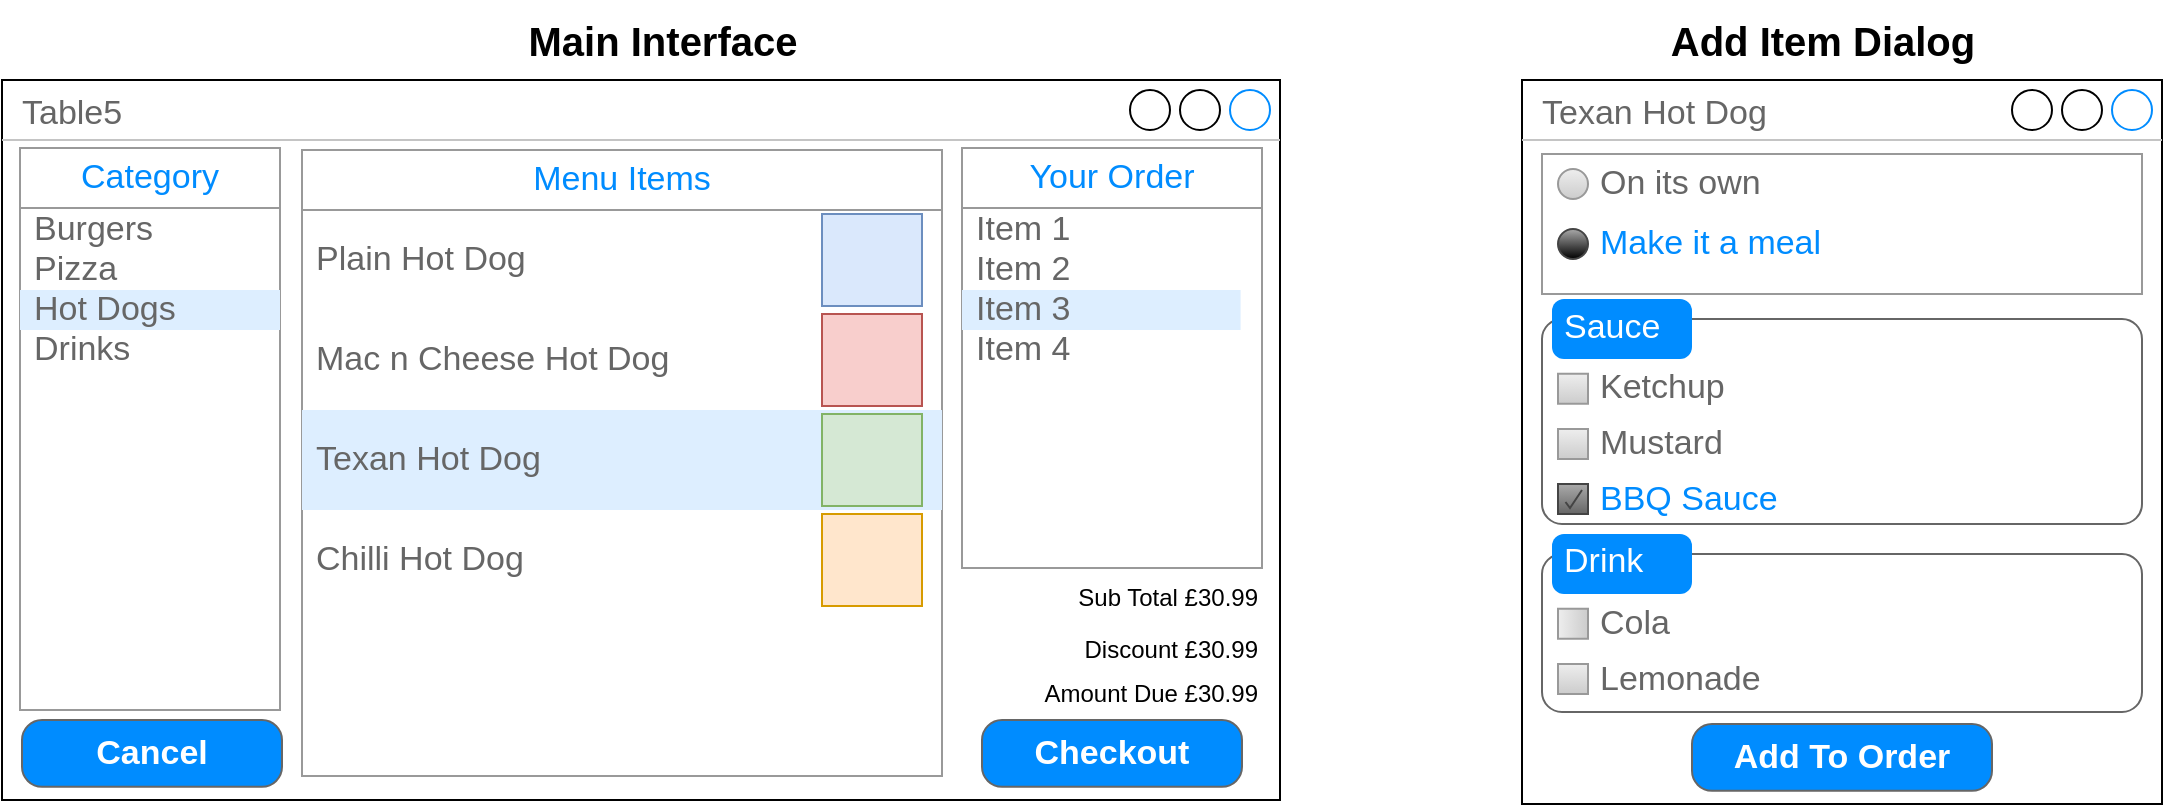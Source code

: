 <mxfile version="21.7.5" type="device">
  <diagram name="Page-1" id="X_dlBx2BYerW7VCUBiFp">
    <mxGraphModel dx="1357" dy="884" grid="1" gridSize="10" guides="1" tooltips="1" connect="1" arrows="1" fold="1" page="1" pageScale="1" pageWidth="1169" pageHeight="827" math="0" shadow="0">
      <root>
        <mxCell id="0" />
        <mxCell id="1" parent="0" />
        <mxCell id="SvR5jVXqjebpBsFGr7Dn-1" value="Table5" style="strokeWidth=1;shadow=0;dashed=0;align=center;html=1;shape=mxgraph.mockup.containers.window;align=left;verticalAlign=top;spacingLeft=8;strokeColor2=#008cff;strokeColor3=#c4c4c4;fontColor=#666666;mainText=;fontSize=17;labelBackgroundColor=none;whiteSpace=wrap;" vertex="1" parent="1">
          <mxGeometry x="40" y="80" width="639" height="360" as="geometry" />
        </mxCell>
        <mxCell id="SvR5jVXqjebpBsFGr7Dn-2" value="" style="strokeWidth=1;shadow=0;dashed=0;align=center;html=1;shape=mxgraph.mockup.forms.rrect;rSize=0;strokeColor=#999999;fillColor=#ffffff;" vertex="1" parent="1">
          <mxGeometry x="49" y="115" width="130" height="280" as="geometry" />
        </mxCell>
        <mxCell id="SvR5jVXqjebpBsFGr7Dn-3" value="Category" style="strokeWidth=1;shadow=0;dashed=0;align=center;html=1;shape=mxgraph.mockup.forms.rrect;rSize=0;strokeColor=#999999;fontColor=#008cff;fontSize=17;fillColor=#ffffff;resizeWidth=1;whiteSpace=wrap;" vertex="1" parent="SvR5jVXqjebpBsFGr7Dn-2">
          <mxGeometry width="130" height="30" relative="1" as="geometry">
            <mxPoint y="-1" as="offset" />
          </mxGeometry>
        </mxCell>
        <mxCell id="SvR5jVXqjebpBsFGr7Dn-4" value="Burgers" style="strokeWidth=1;shadow=0;dashed=0;align=center;html=1;shape=mxgraph.mockup.forms.anchor;fontSize=17;fontColor=#666666;align=left;spacingLeft=5;resizeWidth=1;whiteSpace=wrap;" vertex="1" parent="SvR5jVXqjebpBsFGr7Dn-2">
          <mxGeometry width="130" height="20" relative="1" as="geometry">
            <mxPoint y="30" as="offset" />
          </mxGeometry>
        </mxCell>
        <mxCell id="SvR5jVXqjebpBsFGr7Dn-5" value="Pizza" style="strokeWidth=1;shadow=0;dashed=0;align=center;html=1;shape=mxgraph.mockup.forms.anchor;fontSize=17;fontColor=#666666;align=left;spacingLeft=5;resizeWidth=1;whiteSpace=wrap;" vertex="1" parent="SvR5jVXqjebpBsFGr7Dn-2">
          <mxGeometry width="130" height="20" relative="1" as="geometry">
            <mxPoint y="50" as="offset" />
          </mxGeometry>
        </mxCell>
        <mxCell id="SvR5jVXqjebpBsFGr7Dn-6" value="Hot Dogs" style="strokeWidth=1;shadow=0;dashed=0;align=center;html=1;shape=mxgraph.mockup.forms.rrect;rSize=0;fontSize=17;fontColor=#666666;align=left;spacingLeft=5;fillColor=#ddeeff;strokeColor=none;resizeWidth=1;whiteSpace=wrap;" vertex="1" parent="SvR5jVXqjebpBsFGr7Dn-2">
          <mxGeometry width="130" height="20" relative="1" as="geometry">
            <mxPoint y="70" as="offset" />
          </mxGeometry>
        </mxCell>
        <mxCell id="SvR5jVXqjebpBsFGr7Dn-7" value="Drinks" style="strokeWidth=1;shadow=0;dashed=0;align=center;html=1;shape=mxgraph.mockup.forms.anchor;fontSize=17;fontColor=#666666;align=left;spacingLeft=5;resizeWidth=1;whiteSpace=wrap;" vertex="1" parent="SvR5jVXqjebpBsFGr7Dn-2">
          <mxGeometry width="130" height="20" relative="1" as="geometry">
            <mxPoint y="90" as="offset" />
          </mxGeometry>
        </mxCell>
        <mxCell id="SvR5jVXqjebpBsFGr7Dn-8" value="" style="strokeWidth=1;shadow=0;dashed=0;align=center;html=1;shape=mxgraph.mockup.forms.rrect;rSize=0;strokeColor=#999999;fillColor=#ffffff;" vertex="1" parent="1">
          <mxGeometry x="190" y="115" width="320" height="313" as="geometry" />
        </mxCell>
        <mxCell id="SvR5jVXqjebpBsFGr7Dn-9" value="Menu Items" style="strokeWidth=1;shadow=0;dashed=0;align=center;html=1;shape=mxgraph.mockup.forms.rrect;rSize=0;strokeColor=#999999;fontColor=#008cff;fontSize=17;fillColor=#ffffff;resizeWidth=1;whiteSpace=wrap;" vertex="1" parent="SvR5jVXqjebpBsFGr7Dn-8">
          <mxGeometry width="320.0" height="30" relative="1" as="geometry">
            <mxPoint as="offset" />
          </mxGeometry>
        </mxCell>
        <mxCell id="SvR5jVXqjebpBsFGr7Dn-10" value="Plain Hot Dog" style="strokeWidth=1;shadow=0;dashed=0;align=center;html=1;shape=mxgraph.mockup.forms.anchor;fontSize=17;fontColor=#666666;align=left;spacingLeft=5;resizeWidth=1;whiteSpace=wrap;" vertex="1" parent="SvR5jVXqjebpBsFGr7Dn-8">
          <mxGeometry width="320.0" height="50" relative="1" as="geometry">
            <mxPoint y="30" as="offset" />
          </mxGeometry>
        </mxCell>
        <mxCell id="SvR5jVXqjebpBsFGr7Dn-11" value="Mac n Cheese Hot Dog" style="strokeWidth=1;shadow=0;dashed=0;align=center;html=1;shape=mxgraph.mockup.forms.anchor;fontSize=17;fontColor=#666666;align=left;spacingLeft=5;resizeWidth=1;whiteSpace=wrap;" vertex="1" parent="SvR5jVXqjebpBsFGr7Dn-8">
          <mxGeometry width="320.0" height="50" relative="1" as="geometry">
            <mxPoint y="80" as="offset" />
          </mxGeometry>
        </mxCell>
        <mxCell id="SvR5jVXqjebpBsFGr7Dn-12" value="Texan Hot Dog" style="strokeWidth=1;shadow=0;dashed=0;align=center;html=1;shape=mxgraph.mockup.forms.rrect;rSize=0;fontSize=17;fontColor=#666666;align=left;spacingLeft=5;fillColor=#ddeeff;strokeColor=none;resizeWidth=1;whiteSpace=wrap;" vertex="1" parent="SvR5jVXqjebpBsFGr7Dn-8">
          <mxGeometry width="320.0" height="50" relative="1" as="geometry">
            <mxPoint y="130" as="offset" />
          </mxGeometry>
        </mxCell>
        <mxCell id="SvR5jVXqjebpBsFGr7Dn-13" value="Chilli Hot Dog" style="strokeWidth=1;shadow=0;dashed=0;align=center;html=1;shape=mxgraph.mockup.forms.anchor;fontSize=17;fontColor=#666666;align=left;spacingLeft=5;resizeWidth=1;whiteSpace=wrap;" vertex="1" parent="SvR5jVXqjebpBsFGr7Dn-8">
          <mxGeometry width="320.0" height="50" relative="1" as="geometry">
            <mxPoint y="180" as="offset" />
          </mxGeometry>
        </mxCell>
        <mxCell id="SvR5jVXqjebpBsFGr7Dn-24" value="" style="rounded=0;whiteSpace=wrap;html=1;fillColor=#dae8fc;strokeColor=#6c8ebf;" vertex="1" parent="SvR5jVXqjebpBsFGr7Dn-8">
          <mxGeometry x="260" y="32" width="50" height="46" as="geometry" />
        </mxCell>
        <mxCell id="SvR5jVXqjebpBsFGr7Dn-25" value="" style="rounded=0;whiteSpace=wrap;html=1;fillColor=#f8cecc;strokeColor=#b85450;" vertex="1" parent="SvR5jVXqjebpBsFGr7Dn-8">
          <mxGeometry x="260" y="82" width="50" height="46" as="geometry" />
        </mxCell>
        <mxCell id="SvR5jVXqjebpBsFGr7Dn-26" value="" style="rounded=0;whiteSpace=wrap;html=1;fillColor=#d5e8d4;strokeColor=#82b366;" vertex="1" parent="SvR5jVXqjebpBsFGr7Dn-8">
          <mxGeometry x="260" y="132" width="50" height="46" as="geometry" />
        </mxCell>
        <mxCell id="SvR5jVXqjebpBsFGr7Dn-27" value="" style="rounded=0;whiteSpace=wrap;html=1;fillColor=#ffe6cc;strokeColor=#d79b00;" vertex="1" parent="SvR5jVXqjebpBsFGr7Dn-8">
          <mxGeometry x="260" y="182" width="50" height="46" as="geometry" />
        </mxCell>
        <mxCell id="SvR5jVXqjebpBsFGr7Dn-14" value="" style="strokeWidth=1;shadow=0;dashed=0;align=center;html=1;shape=mxgraph.mockup.forms.rrect;rSize=0;strokeColor=#999999;fillColor=#ffffff;" vertex="1" parent="1">
          <mxGeometry x="520" y="115" width="150" height="209" as="geometry" />
        </mxCell>
        <mxCell id="SvR5jVXqjebpBsFGr7Dn-15" value="Your Order" style="strokeWidth=1;shadow=0;dashed=0;align=center;html=1;shape=mxgraph.mockup.forms.rrect;rSize=0;strokeColor=#999999;fontColor=#008cff;fontSize=17;fillColor=#ffffff;resizeWidth=1;whiteSpace=wrap;" vertex="1" parent="SvR5jVXqjebpBsFGr7Dn-14">
          <mxGeometry width="150" height="30" relative="1" as="geometry">
            <mxPoint y="-1" as="offset" />
          </mxGeometry>
        </mxCell>
        <mxCell id="SvR5jVXqjebpBsFGr7Dn-16" value="Item 1" style="strokeWidth=1;shadow=0;dashed=0;align=center;html=1;shape=mxgraph.mockup.forms.anchor;fontSize=17;fontColor=#666666;align=left;spacingLeft=5;resizeWidth=1;whiteSpace=wrap;" vertex="1" parent="SvR5jVXqjebpBsFGr7Dn-14">
          <mxGeometry width="139.286" height="20" relative="1" as="geometry">
            <mxPoint y="30" as="offset" />
          </mxGeometry>
        </mxCell>
        <mxCell id="SvR5jVXqjebpBsFGr7Dn-17" value="Item 2" style="strokeWidth=1;shadow=0;dashed=0;align=center;html=1;shape=mxgraph.mockup.forms.anchor;fontSize=17;fontColor=#666666;align=left;spacingLeft=5;resizeWidth=1;whiteSpace=wrap;" vertex="1" parent="SvR5jVXqjebpBsFGr7Dn-14">
          <mxGeometry width="139.286" height="20" relative="1" as="geometry">
            <mxPoint y="50" as="offset" />
          </mxGeometry>
        </mxCell>
        <mxCell id="SvR5jVXqjebpBsFGr7Dn-18" value="Item 3" style="strokeWidth=1;shadow=0;dashed=0;align=center;html=1;shape=mxgraph.mockup.forms.rrect;rSize=0;fontSize=17;fontColor=#666666;align=left;spacingLeft=5;fillColor=#ddeeff;strokeColor=none;resizeWidth=1;whiteSpace=wrap;" vertex="1" parent="SvR5jVXqjebpBsFGr7Dn-14">
          <mxGeometry width="139.286" height="20" relative="1" as="geometry">
            <mxPoint y="70" as="offset" />
          </mxGeometry>
        </mxCell>
        <mxCell id="SvR5jVXqjebpBsFGr7Dn-19" value="Item 4" style="strokeWidth=1;shadow=0;dashed=0;align=center;html=1;shape=mxgraph.mockup.forms.anchor;fontSize=17;fontColor=#666666;align=left;spacingLeft=5;resizeWidth=1;whiteSpace=wrap;" vertex="1" parent="SvR5jVXqjebpBsFGr7Dn-14">
          <mxGeometry width="139.286" height="20" relative="1" as="geometry">
            <mxPoint y="90" as="offset" />
          </mxGeometry>
        </mxCell>
        <mxCell id="SvR5jVXqjebpBsFGr7Dn-22" value="Checkout" style="strokeWidth=1;shadow=0;dashed=0;align=center;html=1;shape=mxgraph.mockup.buttons.button;strokeColor=#666666;fontColor=#ffffff;mainText=;buttonStyle=round;fontSize=17;fontStyle=1;fillColor=#008cff;whiteSpace=wrap;" vertex="1" parent="1">
          <mxGeometry x="530" y="400" width="130" height="33.417" as="geometry" />
        </mxCell>
        <mxCell id="SvR5jVXqjebpBsFGr7Dn-23" value="Cancel" style="strokeWidth=1;shadow=0;dashed=0;align=center;html=1;shape=mxgraph.mockup.buttons.button;strokeColor=#666666;fontColor=#ffffff;mainText=;buttonStyle=round;fontSize=17;fontStyle=1;fillColor=#008cff;whiteSpace=wrap;" vertex="1" parent="1">
          <mxGeometry x="50" y="400" width="130" height="33.417" as="geometry" />
        </mxCell>
        <mxCell id="SvR5jVXqjebpBsFGr7Dn-29" value="Texan Hot Dog" style="strokeWidth=1;shadow=0;dashed=0;align=center;html=1;shape=mxgraph.mockup.containers.window;align=left;verticalAlign=top;spacingLeft=8;strokeColor2=#008cff;strokeColor3=#c4c4c4;fontColor=#666666;mainText=;fontSize=17;labelBackgroundColor=none;whiteSpace=wrap;" vertex="1" parent="1">
          <mxGeometry x="800" y="80" width="320" height="362" as="geometry" />
        </mxCell>
        <mxCell id="SvR5jVXqjebpBsFGr7Dn-30" value="Add To Order" style="strokeWidth=1;shadow=0;dashed=0;align=center;html=1;shape=mxgraph.mockup.buttons.button;strokeColor=#666666;fontColor=#ffffff;mainText=;buttonStyle=round;fontSize=17;fontStyle=1;fillColor=#008cff;whiteSpace=wrap;" vertex="1" parent="1">
          <mxGeometry x="885" y="402" width="150" height="33.42" as="geometry" />
        </mxCell>
        <mxCell id="SvR5jVXqjebpBsFGr7Dn-31" value="" style="strokeWidth=1;shadow=0;dashed=0;align=center;html=1;shape=mxgraph.mockup.forms.rrect;rSize=0;strokeColor=#999999;fillColor=#ffffff;recursiveResize=0;" vertex="1" parent="1">
          <mxGeometry x="810" y="117" width="300" height="70" as="geometry" />
        </mxCell>
        <mxCell id="SvR5jVXqjebpBsFGr7Dn-32" value="On its own" style="shape=ellipse;rSize=0;fillColor=#eeeeee;strokeColor=#999999;gradientColor=#cccccc;html=1;align=left;spacingLeft=4;fontSize=17;fontColor=#666666;labelPosition=right;" vertex="1" parent="SvR5jVXqjebpBsFGr7Dn-31">
          <mxGeometry x="8" y="7.5" width="15" height="15" as="geometry" />
        </mxCell>
        <mxCell id="SvR5jVXqjebpBsFGr7Dn-33" value="Make it a meal" style="shape=ellipse;rSize=0;fillColor=#aaaaaa;strokeColor=#444444;gradientColor=default;html=1;align=left;spacingLeft=4;fontSize=17;fontColor=#008cff;labelPosition=right;" vertex="1" parent="SvR5jVXqjebpBsFGr7Dn-31">
          <mxGeometry x="8" y="37.5" width="15" height="15" as="geometry" />
        </mxCell>
        <mxCell id="SvR5jVXqjebpBsFGr7Dn-43" value="" style="shape=mxgraph.mockup.containers.marginRect;rectMarginTop=10;strokeColor=#666666;strokeWidth=1;dashed=0;rounded=1;arcSize=5;recursiveResize=0;html=1;whiteSpace=wrap;" vertex="1" parent="1">
          <mxGeometry x="810" y="189.5" width="300" height="112.5" as="geometry" />
        </mxCell>
        <mxCell id="SvR5jVXqjebpBsFGr7Dn-44" value="Sauce" style="shape=rect;strokeColor=none;fillColor=#008cff;strokeWidth=1;dashed=0;rounded=1;arcSize=20;fontColor=#ffffff;fontSize=17;spacing=2;spacingTop=-2;align=left;autosize=1;spacingLeft=4;resizeWidth=0;resizeHeight=0;perimeter=none;html=1;whiteSpace=wrap;" vertex="1" parent="SvR5jVXqjebpBsFGr7Dn-43">
          <mxGeometry x="5" width="70" height="30" as="geometry" />
        </mxCell>
        <mxCell id="SvR5jVXqjebpBsFGr7Dn-45" value="Ketchup" style="strokeWidth=1;shadow=0;dashed=0;align=center;html=1;shape=mxgraph.mockup.forms.rrect;rSize=0;fillColor=#eeeeee;strokeColor=#999999;gradientColor=#cccccc;align=left;spacingLeft=4;fontSize=17;fontColor=#666666;labelPosition=right;" vertex="1" parent="SvR5jVXqjebpBsFGr7Dn-43">
          <mxGeometry x="8" y="37.37" width="15" height="15" as="geometry" />
        </mxCell>
        <mxCell id="SvR5jVXqjebpBsFGr7Dn-39" value="Mustard" style="strokeWidth=1;shadow=0;dashed=0;align=center;html=1;shape=mxgraph.mockup.forms.rrect;rSize=0;fillColor=#eeeeee;strokeColor=#999999;gradientColor=#cccccc;align=left;spacingLeft=4;fontSize=17;fontColor=#666666;labelPosition=right;" vertex="1" parent="SvR5jVXqjebpBsFGr7Dn-43">
          <mxGeometry x="8" y="65" width="15" height="15" as="geometry" />
        </mxCell>
        <mxCell id="SvR5jVXqjebpBsFGr7Dn-40" value="BBQ Sauce" style="strokeWidth=1;shadow=0;dashed=0;align=center;html=1;shape=mxgraph.mockup.forms.checkbox;rSize=0;resizable=0;fillColor=#aaaaaa;strokeColor=#444444;gradientColor=#666666;align=left;spacingLeft=4;fontSize=17;fontColor=#008cff;labelPosition=right;" vertex="1" parent="SvR5jVXqjebpBsFGr7Dn-43">
          <mxGeometry x="8" y="92.5" width="15" height="15" as="geometry" />
        </mxCell>
        <mxCell id="SvR5jVXqjebpBsFGr7Dn-48" value="" style="shape=mxgraph.mockup.containers.marginRect;rectMarginTop=10;strokeColor=#666666;strokeWidth=1;dashed=0;rounded=1;arcSize=5;recursiveResize=0;html=1;whiteSpace=wrap;" vertex="1" parent="1">
          <mxGeometry x="810" y="307" width="300" height="89" as="geometry" />
        </mxCell>
        <mxCell id="SvR5jVXqjebpBsFGr7Dn-49" value="Drink" style="shape=rect;strokeColor=none;fillColor=#008cff;strokeWidth=1;dashed=0;rounded=1;arcSize=20;fontColor=#ffffff;fontSize=17;spacing=2;spacingTop=-2;align=left;autosize=1;spacingLeft=4;resizeWidth=0;resizeHeight=0;perimeter=none;html=1;whiteSpace=wrap;" vertex="1" parent="SvR5jVXqjebpBsFGr7Dn-48">
          <mxGeometry x="5" width="70" height="30" as="geometry" />
        </mxCell>
        <mxCell id="SvR5jVXqjebpBsFGr7Dn-50" value="Cola" style="strokeWidth=1;shadow=0;dashed=0;align=center;html=1;shape=mxgraph.mockup.forms.rrect;rSize=0;fillColor=#eeeeee;strokeColor=#999999;gradientColor=#cccccc;align=left;spacingLeft=4;fontSize=17;fontColor=#666666;labelPosition=right;direction=north;" vertex="1" parent="SvR5jVXqjebpBsFGr7Dn-48">
          <mxGeometry x="8" y="37.37" width="15" height="15" as="geometry" />
        </mxCell>
        <mxCell id="SvR5jVXqjebpBsFGr7Dn-51" value="Lemonade" style="strokeWidth=1;shadow=0;dashed=0;align=center;html=1;shape=mxgraph.mockup.forms.rrect;rSize=0;fillColor=#eeeeee;strokeColor=#999999;gradientColor=#cccccc;align=left;spacingLeft=4;fontSize=17;fontColor=#666666;labelPosition=right;" vertex="1" parent="SvR5jVXqjebpBsFGr7Dn-48">
          <mxGeometry x="8" y="65" width="15" height="15" as="geometry" />
        </mxCell>
        <mxCell id="SvR5jVXqjebpBsFGr7Dn-58" value="Main Interface" style="text;html=1;align=center;verticalAlign=middle;resizable=0;points=[];autosize=1;strokeColor=none;fillColor=none;fontSize=20;fontStyle=1" vertex="1" parent="1">
          <mxGeometry x="290" y="40" width="160" height="40" as="geometry" />
        </mxCell>
        <mxCell id="SvR5jVXqjebpBsFGr7Dn-59" value="Add Item Dialog" style="text;html=1;align=center;verticalAlign=middle;resizable=0;points=[];autosize=1;strokeColor=none;fillColor=none;fontSize=20;fontStyle=1" vertex="1" parent="1">
          <mxGeometry x="860" y="40" width="180" height="40" as="geometry" />
        </mxCell>
        <mxCell id="SvR5jVXqjebpBsFGr7Dn-60" value="Amount Due £30.99" style="text;html=1;strokeColor=none;fillColor=none;align=right;verticalAlign=middle;whiteSpace=wrap;rounded=0;" vertex="1" parent="1">
          <mxGeometry x="525" y="372" width="145" height="30" as="geometry" />
        </mxCell>
        <mxCell id="SvR5jVXqjebpBsFGr7Dn-61" value="Discount £30.99" style="text;html=1;strokeColor=none;fillColor=none;align=right;verticalAlign=middle;whiteSpace=wrap;rounded=0;" vertex="1" parent="1">
          <mxGeometry x="525" y="350" width="145" height="30" as="geometry" />
        </mxCell>
        <mxCell id="SvR5jVXqjebpBsFGr7Dn-62" value="Sub Total £30.99" style="text;html=1;strokeColor=none;fillColor=none;align=right;verticalAlign=middle;whiteSpace=wrap;rounded=0;" vertex="1" parent="1">
          <mxGeometry x="525" y="324" width="145" height="30" as="geometry" />
        </mxCell>
      </root>
    </mxGraphModel>
  </diagram>
</mxfile>
